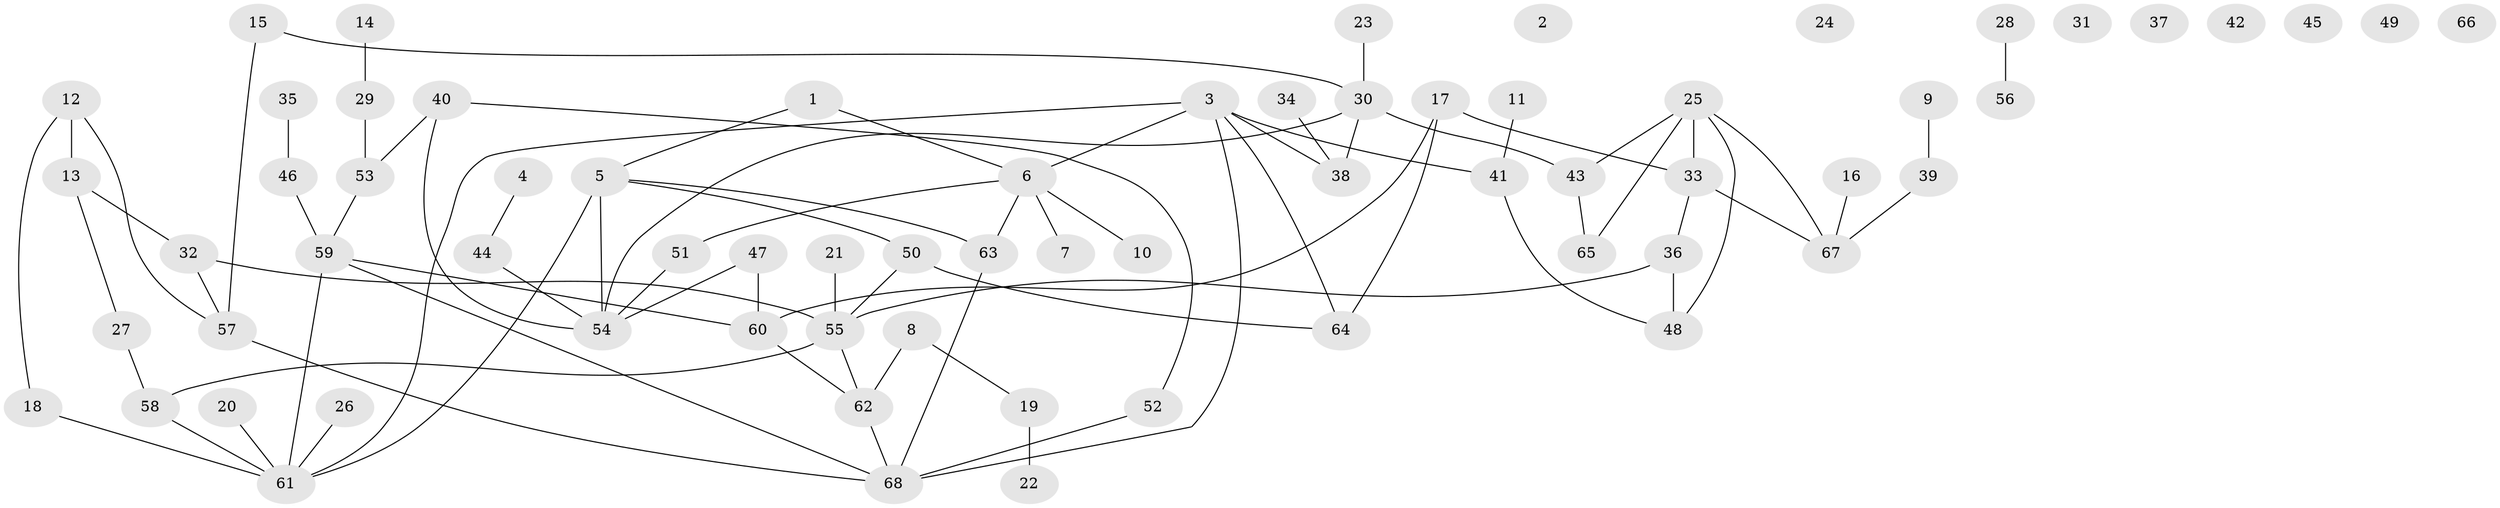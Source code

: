 // Generated by graph-tools (version 1.1) at 2025/40/03/09/25 04:40:06]
// undirected, 68 vertices, 83 edges
graph export_dot {
graph [start="1"]
  node [color=gray90,style=filled];
  1;
  2;
  3;
  4;
  5;
  6;
  7;
  8;
  9;
  10;
  11;
  12;
  13;
  14;
  15;
  16;
  17;
  18;
  19;
  20;
  21;
  22;
  23;
  24;
  25;
  26;
  27;
  28;
  29;
  30;
  31;
  32;
  33;
  34;
  35;
  36;
  37;
  38;
  39;
  40;
  41;
  42;
  43;
  44;
  45;
  46;
  47;
  48;
  49;
  50;
  51;
  52;
  53;
  54;
  55;
  56;
  57;
  58;
  59;
  60;
  61;
  62;
  63;
  64;
  65;
  66;
  67;
  68;
  1 -- 5;
  1 -- 6;
  3 -- 6;
  3 -- 38;
  3 -- 41;
  3 -- 61;
  3 -- 64;
  3 -- 68;
  4 -- 44;
  5 -- 50;
  5 -- 54;
  5 -- 61;
  5 -- 63;
  6 -- 7;
  6 -- 10;
  6 -- 51;
  6 -- 63;
  8 -- 19;
  8 -- 62;
  9 -- 39;
  11 -- 41;
  12 -- 13;
  12 -- 18;
  12 -- 57;
  13 -- 27;
  13 -- 32;
  14 -- 29;
  15 -- 30;
  15 -- 57;
  16 -- 67;
  17 -- 33;
  17 -- 60;
  17 -- 64;
  18 -- 61;
  19 -- 22;
  20 -- 61;
  21 -- 55;
  23 -- 30;
  25 -- 33;
  25 -- 43;
  25 -- 48;
  25 -- 65;
  25 -- 67;
  26 -- 61;
  27 -- 58;
  28 -- 56;
  29 -- 53;
  30 -- 38;
  30 -- 43;
  30 -- 54;
  32 -- 55;
  32 -- 57;
  33 -- 36;
  33 -- 67;
  34 -- 38;
  35 -- 46;
  36 -- 48;
  36 -- 55;
  39 -- 67;
  40 -- 52;
  40 -- 53;
  40 -- 54;
  41 -- 48;
  43 -- 65;
  44 -- 54;
  46 -- 59;
  47 -- 54;
  47 -- 60;
  50 -- 55;
  50 -- 64;
  51 -- 54;
  52 -- 68;
  53 -- 59;
  55 -- 58;
  55 -- 62;
  57 -- 68;
  58 -- 61;
  59 -- 60;
  59 -- 61;
  59 -- 68;
  60 -- 62;
  62 -- 68;
  63 -- 68;
}
